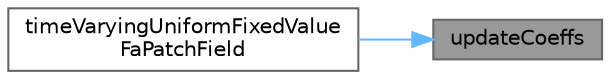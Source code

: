 digraph "updateCoeffs"
{
 // LATEX_PDF_SIZE
  bgcolor="transparent";
  edge [fontname=Helvetica,fontsize=10,labelfontname=Helvetica,labelfontsize=10];
  node [fontname=Helvetica,fontsize=10,shape=box,height=0.2,width=0.4];
  rankdir="RL";
  Node1 [id="Node000001",label="updateCoeffs",height=0.2,width=0.4,color="gray40", fillcolor="grey60", style="filled", fontcolor="black",tooltip=" "];
  Node1 -> Node2 [id="edge1_Node000001_Node000002",dir="back",color="steelblue1",style="solid",tooltip=" "];
  Node2 [id="Node000002",label="timeVaryingUniformFixedValue\lFaPatchField",height=0.2,width=0.4,color="grey40", fillcolor="white", style="filled",URL="$classFoam_1_1timeVaryingUniformFixedValueFaPatchField.html#a7a7f5808b75962231f4019a137dcf5f2",tooltip=" "];
}
